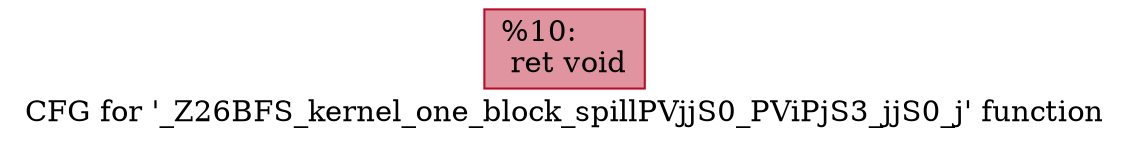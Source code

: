 digraph "CFG for '_Z26BFS_kernel_one_block_spillPVjjS0_PViPjS3_jjS0_j' function" {
	label="CFG for '_Z26BFS_kernel_one_block_spillPVjjS0_PViPjS3_jjS0_j' function";

	Node0x6423da0 [shape=record,color="#b70d28ff", style=filled, fillcolor="#b70d2870",label="{%10:\l  ret void\l}"];
}
